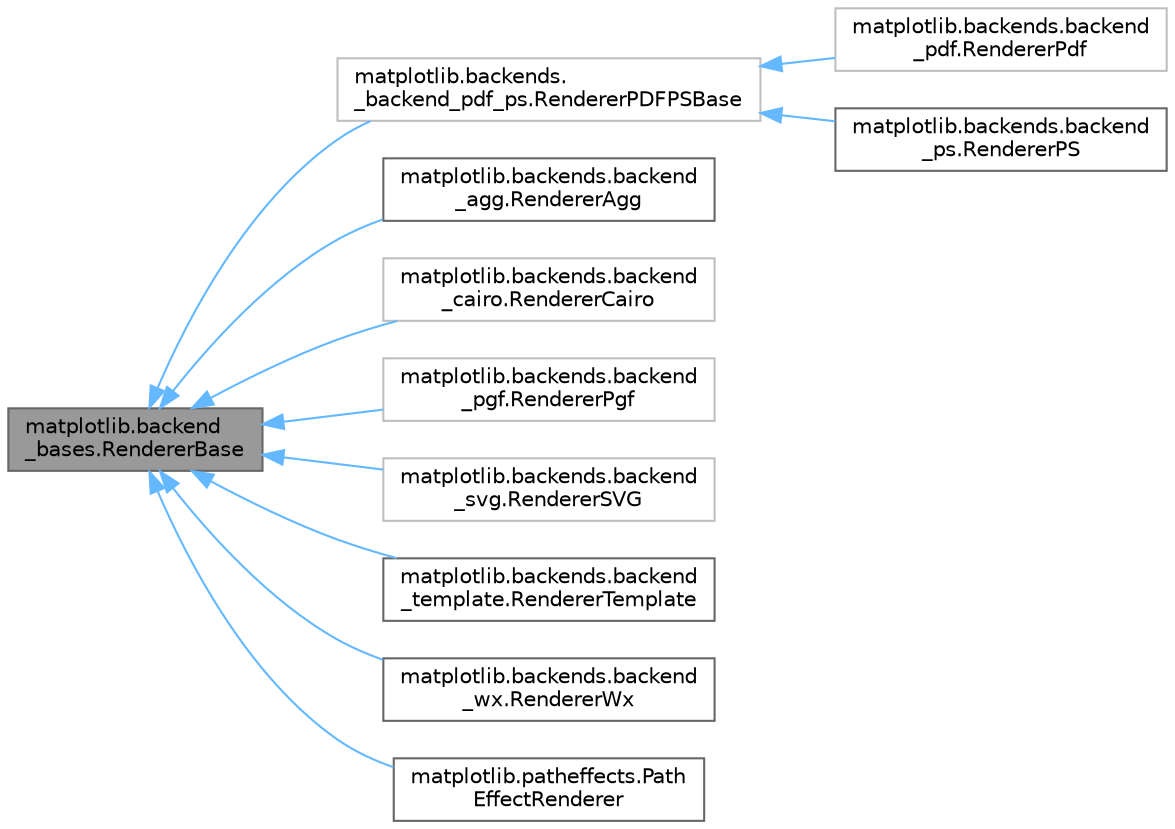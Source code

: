 digraph "matplotlib.backend_bases.RendererBase"
{
 // LATEX_PDF_SIZE
  bgcolor="transparent";
  edge [fontname=Helvetica,fontsize=10,labelfontname=Helvetica,labelfontsize=10];
  node [fontname=Helvetica,fontsize=10,shape=box,height=0.2,width=0.4];
  rankdir="LR";
  Node1 [id="Node000001",label="matplotlib.backend\l_bases.RendererBase",height=0.2,width=0.4,color="gray40", fillcolor="grey60", style="filled", fontcolor="black",tooltip=" "];
  Node1 -> Node2 [id="edge1_Node000001_Node000002",dir="back",color="steelblue1",style="solid",tooltip=" "];
  Node2 [id="Node000002",label="matplotlib.backends.\l_backend_pdf_ps.RendererPDFPSBase",height=0.2,width=0.4,color="grey75", fillcolor="white", style="filled",URL="$da/d77/classmatplotlib_1_1backends_1_1__backend__pdf__ps_1_1RendererPDFPSBase.html",tooltip=" "];
  Node2 -> Node3 [id="edge2_Node000002_Node000003",dir="back",color="steelblue1",style="solid",tooltip=" "];
  Node3 [id="Node000003",label="matplotlib.backends.backend\l_pdf.RendererPdf",height=0.2,width=0.4,color="grey75", fillcolor="white", style="filled",URL="$d9/d45/classmatplotlib_1_1backends_1_1backend__pdf_1_1RendererPdf.html",tooltip=" "];
  Node2 -> Node4 [id="edge3_Node000002_Node000004",dir="back",color="steelblue1",style="solid",tooltip=" "];
  Node4 [id="Node000004",label="matplotlib.backends.backend\l_ps.RendererPS",height=0.2,width=0.4,color="gray40", fillcolor="white", style="filled",URL="$d9/dff/classmatplotlib_1_1backends_1_1backend__ps_1_1RendererPS.html",tooltip=" "];
  Node1 -> Node5 [id="edge4_Node000001_Node000005",dir="back",color="steelblue1",style="solid",tooltip=" "];
  Node5 [id="Node000005",label="matplotlib.backends.backend\l_agg.RendererAgg",height=0.2,width=0.4,color="gray40", fillcolor="white", style="filled",URL="$d4/dab/classmatplotlib_1_1backends_1_1backend__agg_1_1RendererAgg.html",tooltip=" "];
  Node1 -> Node6 [id="edge5_Node000001_Node000006",dir="back",color="steelblue1",style="solid",tooltip=" "];
  Node6 [id="Node000006",label="matplotlib.backends.backend\l_cairo.RendererCairo",height=0.2,width=0.4,color="grey75", fillcolor="white", style="filled",URL="$df/dab/classmatplotlib_1_1backends_1_1backend__cairo_1_1RendererCairo.html",tooltip=" "];
  Node1 -> Node7 [id="edge6_Node000001_Node000007",dir="back",color="steelblue1",style="solid",tooltip=" "];
  Node7 [id="Node000007",label="matplotlib.backends.backend\l_pgf.RendererPgf",height=0.2,width=0.4,color="grey75", fillcolor="white", style="filled",URL="$d5/de2/classmatplotlib_1_1backends_1_1backend__pgf_1_1RendererPgf.html",tooltip=" "];
  Node1 -> Node8 [id="edge7_Node000001_Node000008",dir="back",color="steelblue1",style="solid",tooltip=" "];
  Node8 [id="Node000008",label="matplotlib.backends.backend\l_svg.RendererSVG",height=0.2,width=0.4,color="grey75", fillcolor="white", style="filled",URL="$da/d38/classmatplotlib_1_1backends_1_1backend__svg_1_1RendererSVG.html",tooltip=" "];
  Node1 -> Node9 [id="edge8_Node000001_Node000009",dir="back",color="steelblue1",style="solid",tooltip=" "];
  Node9 [id="Node000009",label="matplotlib.backends.backend\l_template.RendererTemplate",height=0.2,width=0.4,color="gray40", fillcolor="white", style="filled",URL="$de/d31/classmatplotlib_1_1backends_1_1backend__template_1_1RendererTemplate.html",tooltip=" "];
  Node1 -> Node10 [id="edge9_Node000001_Node000010",dir="back",color="steelblue1",style="solid",tooltip=" "];
  Node10 [id="Node000010",label="matplotlib.backends.backend\l_wx.RendererWx",height=0.2,width=0.4,color="gray40", fillcolor="white", style="filled",URL="$db/dfc/classmatplotlib_1_1backends_1_1backend__wx_1_1RendererWx.html",tooltip=" "];
  Node1 -> Node11 [id="edge10_Node000001_Node000011",dir="back",color="steelblue1",style="solid",tooltip=" "];
  Node11 [id="Node000011",label="matplotlib.patheffects.Path\lEffectRenderer",height=0.2,width=0.4,color="gray40", fillcolor="white", style="filled",URL="$d0/da9/classmatplotlib_1_1patheffects_1_1PathEffectRenderer.html",tooltip=" "];
}
